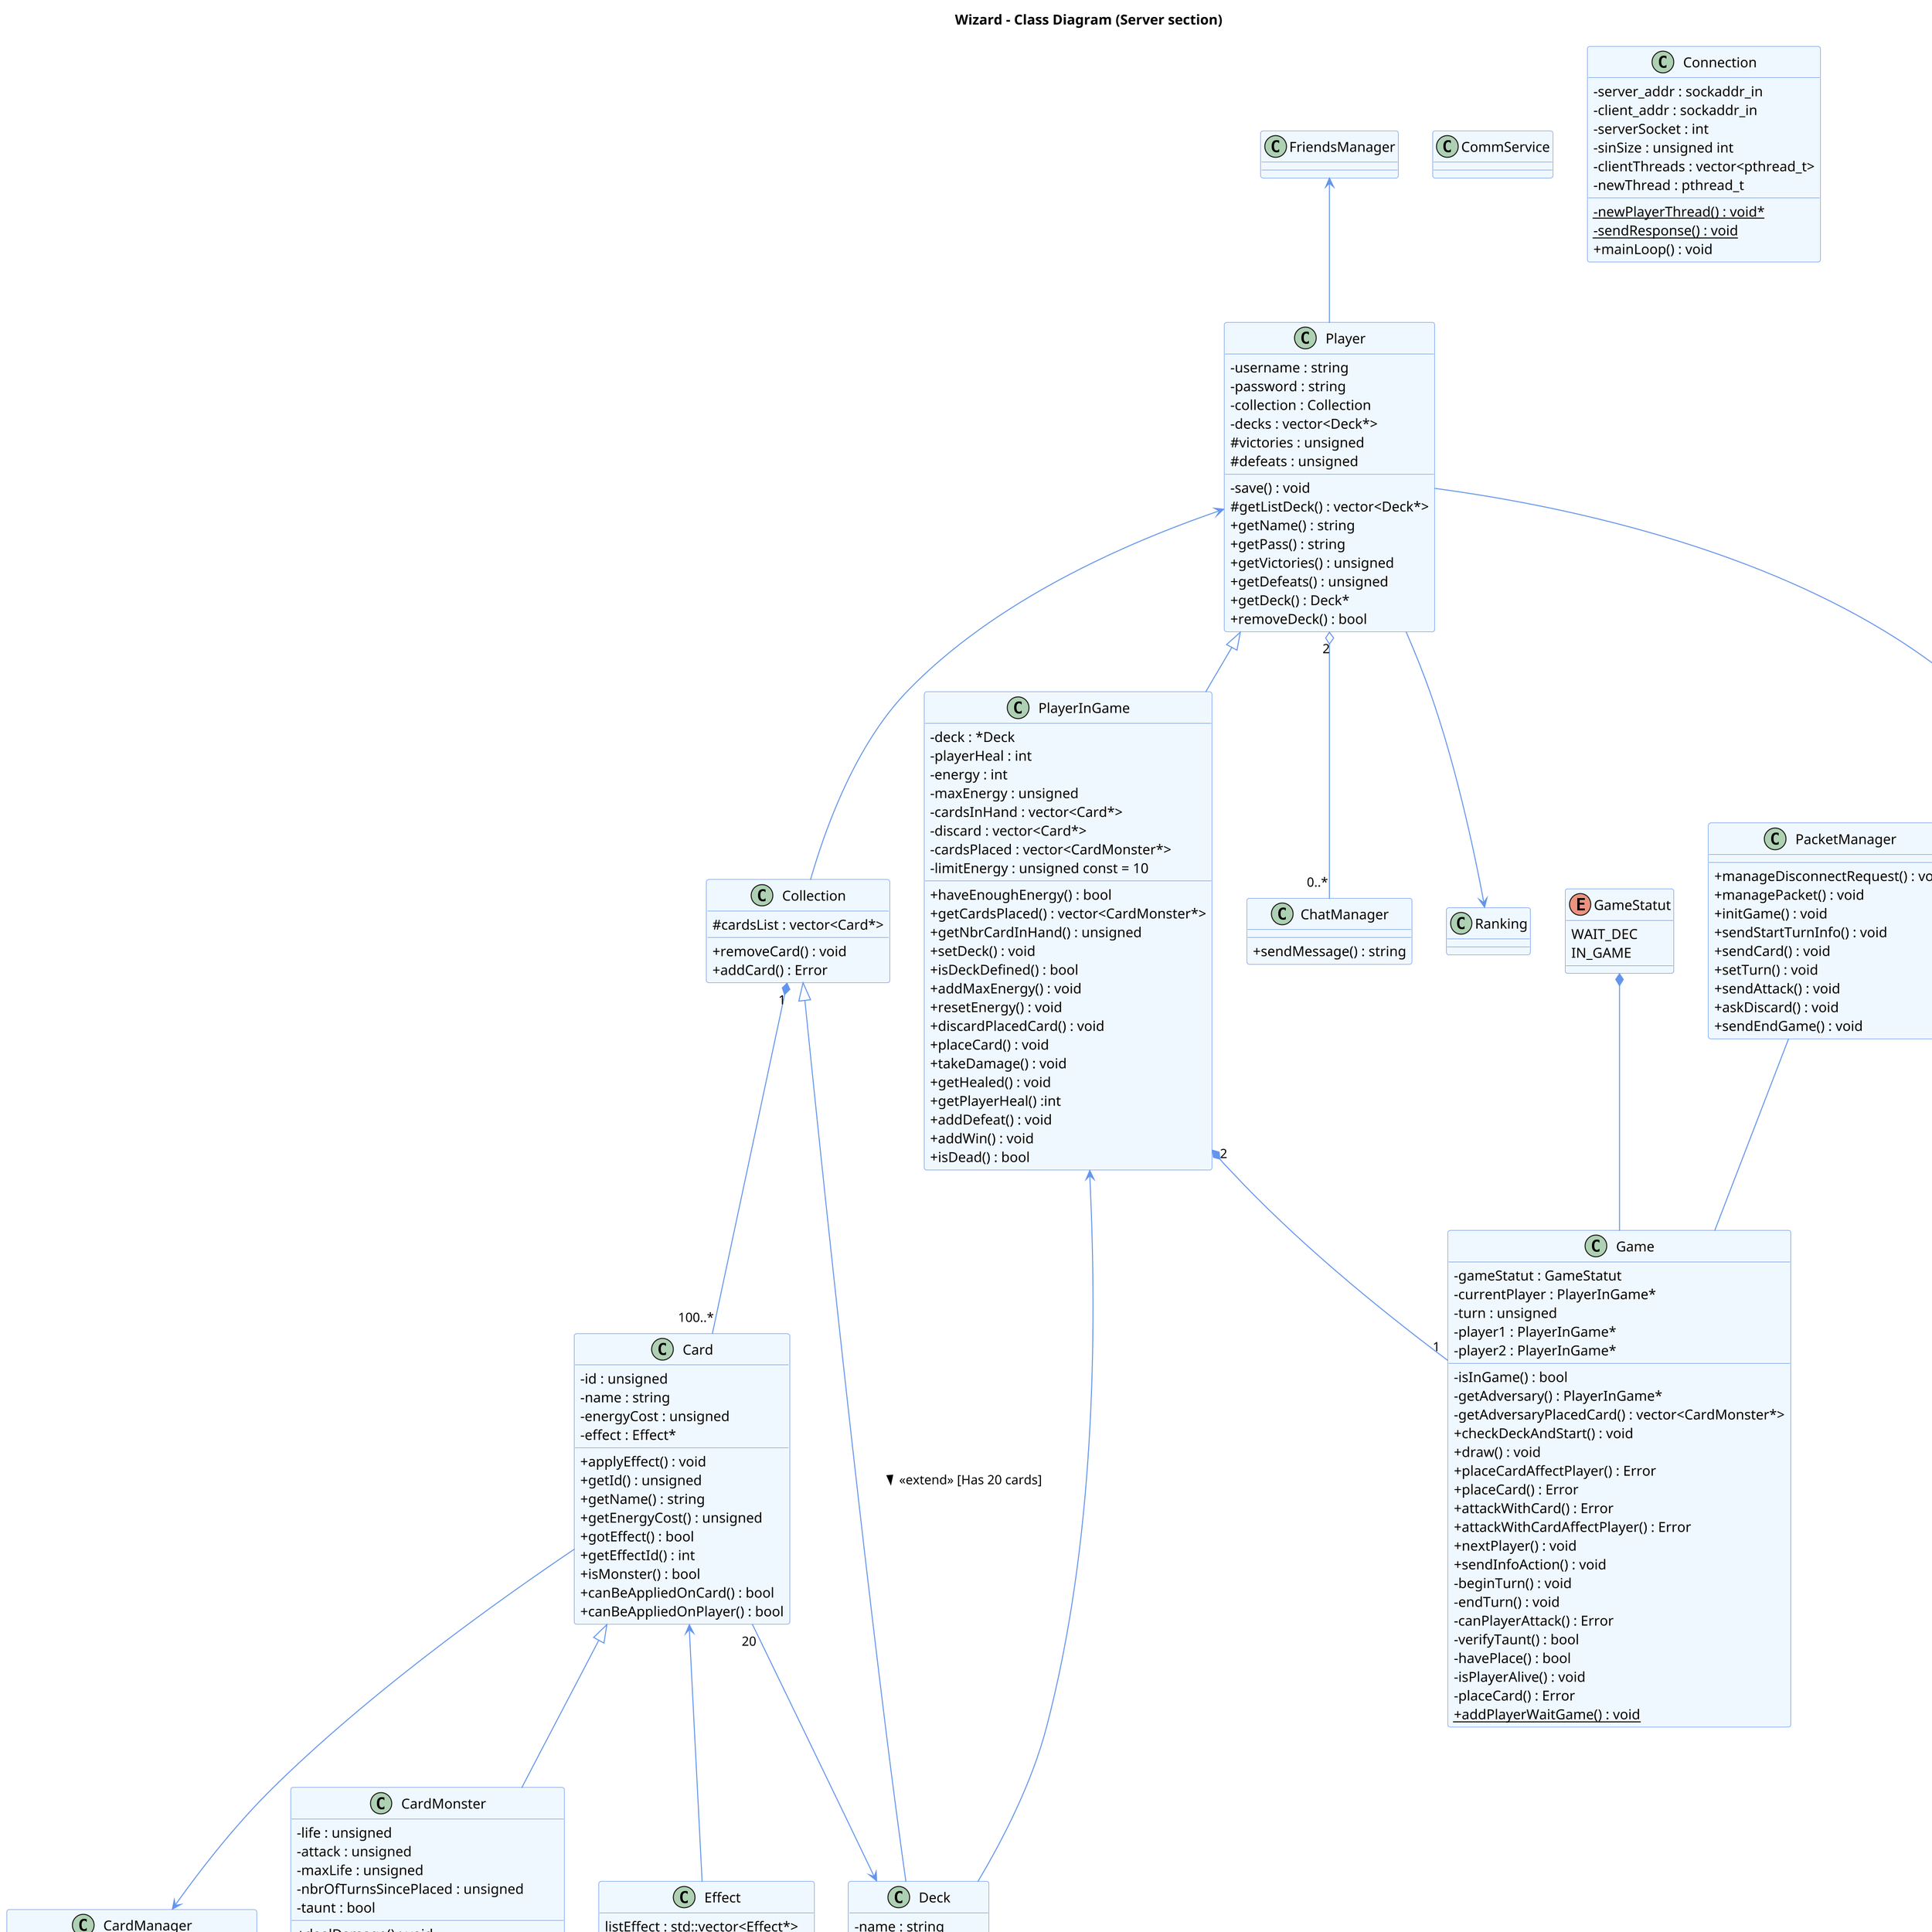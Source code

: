 @startuml
title Wizard - Class Diagram (Server section)

'accessibilité
skinparam classAttributeIconSize 0

'pas d'ombre
skinparam shadowing false

'taille de l'image
skinparam dpi 200 

'couleurs
skinparam class {
  BackgroundColor AliceBlue
  ArrowColor CornflowerBlue
  BorderColor CornflowerBlue
}
skinparam stereotypeCBackgroundColor OldLace


class Card {
  - id : unsigned
  - name : string
  - energyCost : unsigned
  - effect : Effect*
  + applyEffect() : void
  + getId() : unsigned
  + getName() : string
  + getEnergyCost() : unsigned
  + gotEffect() : bool
  + getEffectId() : int
  + isMonster() : bool
  + canBeAppliedOnCard() : bool
  + canBeAppliedOnPlayer() : bool
}

class CardManager {
  {static} listCard : std::map<unsigned, Card*>
  {static} getCardByID() : Card*
  {static} loadAllCards() : void
  {static} chooseCardWin() : Card*
}

class CardMonster {
  - life : unsigned
  - attack : unsigned
  - maxLife : unsigned
  - nbrOfTurnsSincePlaced : unsigned
  - taunt : bool
  + dealDamage() : void
  + incrementTurn() : void
  + getLife() : unsigned
  + getAttack() : unsigned
  + getMaxLife() : unsigned
  + getNbrOfTurnsSincePlaced() : unsigned
  + isTaunt() : bool
  + setTaunt() : void
  + setLife() : void
  + setAttack() : void
  + setMaxLife() : void
  + isDead() : bool
}

class ChatManager {
  + sendMessage() : string  
}

class Ranking {
  
}


class CommService {
  
}

class Connection {
  - server_addr : sockaddr_in
  - client_addr : sockaddr_in
  - serverSocket : int
  - sinSize : unsigned int
  - clientThreads : vector<pthread_t>
  - newThread : pthread_t
  - {static} newPlayerThread() : void*
  - {static} sendResponse() : void
  + mainLoop() : void
}

class Deck {
  - name : string
  + getName() : string
  + isValide() : bool
  + pickup() : Card*
  + deleteDeck() : bool
  + copyDeck() : Deck*
  + getDeck() : Deck*
}

class Collection {
  # cardsList : vector<Card*>
  + removeCard() : void
  + addCard() : Error
}

class Effect {
  {static} listEffect : std::vector<Effect*>
  + getId() : unsigned
  + apply() : void
  + canBeAppliedOnCard() : bool
  + canBeAppliedOnPlayer() : bool
  + loadAllEffect() : void
  {static} getEffectByID() : Effect*
}

class FriendsManager {
  
}

class Game {
  - gameStatut : GameStatut
  - currentPlayer : PlayerInGame*
  - turn : unsigned 
  - player1 : PlayerInGame*
  - player2 : PlayerInGame*
  - isInGame() : bool
  - getAdversary() : PlayerInGame*
  - getAdversaryPlacedCard() : vector<CardMonster*>
  + checkDeckAndStart() : void
  + draw() : void
  + placeCardAffectPlayer() : Error
  + placeCard() : Error
  + attackWithCard() : Error
  + attackWithCardAffectPlayer() : Error
  + nextPlayer() : void
  + sendInfoAction() : void
  - beginTurn() : void
  - endTurn() : void
  - canPlayerAttack() : Error
  - verifyTaunt() : bool
  - havePlace() : bool
  - isPlayerAlive() : void
  - placeCard() : Error
  + {static} addPlayerWaitGame() : void
}

enum GameStatut {
  WAIT_DEC
  IN_GAME
}

class PacketManager {
  + manageDisconnectRequest() : void
  + managePacket() : void
  + initGame() : void
  + sendStartTurnInfo() : void
  + sendCard() : void
  + setTurn() : void
  + sendAttack() : void
  + askDiscard() : void
  + sendEndGame() : void
}


class Player {
  - username : string
  - password : string
  - collection : Collection
  - decks : vector<Deck*>
  # victories : unsigned
  # defeats : unsigned
  - save() : void
  # getListDeck() : vector<Deck*>
  + getName() : string
  + getPass() : string
  + getVictories() : unsigned
  + getDefeats() : unsigned
  + getDeck() : Deck*
  + removeDeck() : bool
}

class PlayerInGame {
  - deck : *Deck
  - playerHeal : int
  - energy : int
  - maxEnergy : unsigned
  - cardsInHand : vector<Card*>
  - discard : vector<Card*>
  - cardsPlaced : vector<CardMonster*>
  - limitEnergy : unsigned const = 10
  + haveEnoughEnergy() : bool
  + getCardsPlaced() : vector<CardMonster*>
  + getNbrCardInHand() : unsigned
  + setDeck() : void
  + isDeckDefined() : bool
  + addMaxEnergy() : void
  + resetEnergy() : void
  + discardPlacedCard() : void
  + placeCard() : void
  + takeDamage() : void
  + getHealed() : void
  + getPlayerHeal() :int
  + addDefeat() : void
  + addWin() : void
  + isDead() : bool
}

class PlayerManager {
  - connected : vector<Player*>
  - players : vector<Player*>
  + getRanking() : string
  + loadPlayers() : void
  + signUp() : Player*
  + logIn() : Player*
}


Player <|-- PlayerInGame
Card <|-- CardMonster
Card <-- Effect
PlayerInGame "2" *-- "1" Game
PlayerInGame <-- Deck
Player <-- Collection
Card "20" --> Deck
FriendsManager <-- Player
Player --> PlayerManager
Player --> Ranking
Player "2" o-- "0..*" ChatManager
Card --> CardManager
Collection "1" *-- "100..*" Card
Collection <|-- Deck: <<extend>> [Has 20 cards] >
PacketManager -- Game
GameStatut *-- Game


@enduml
